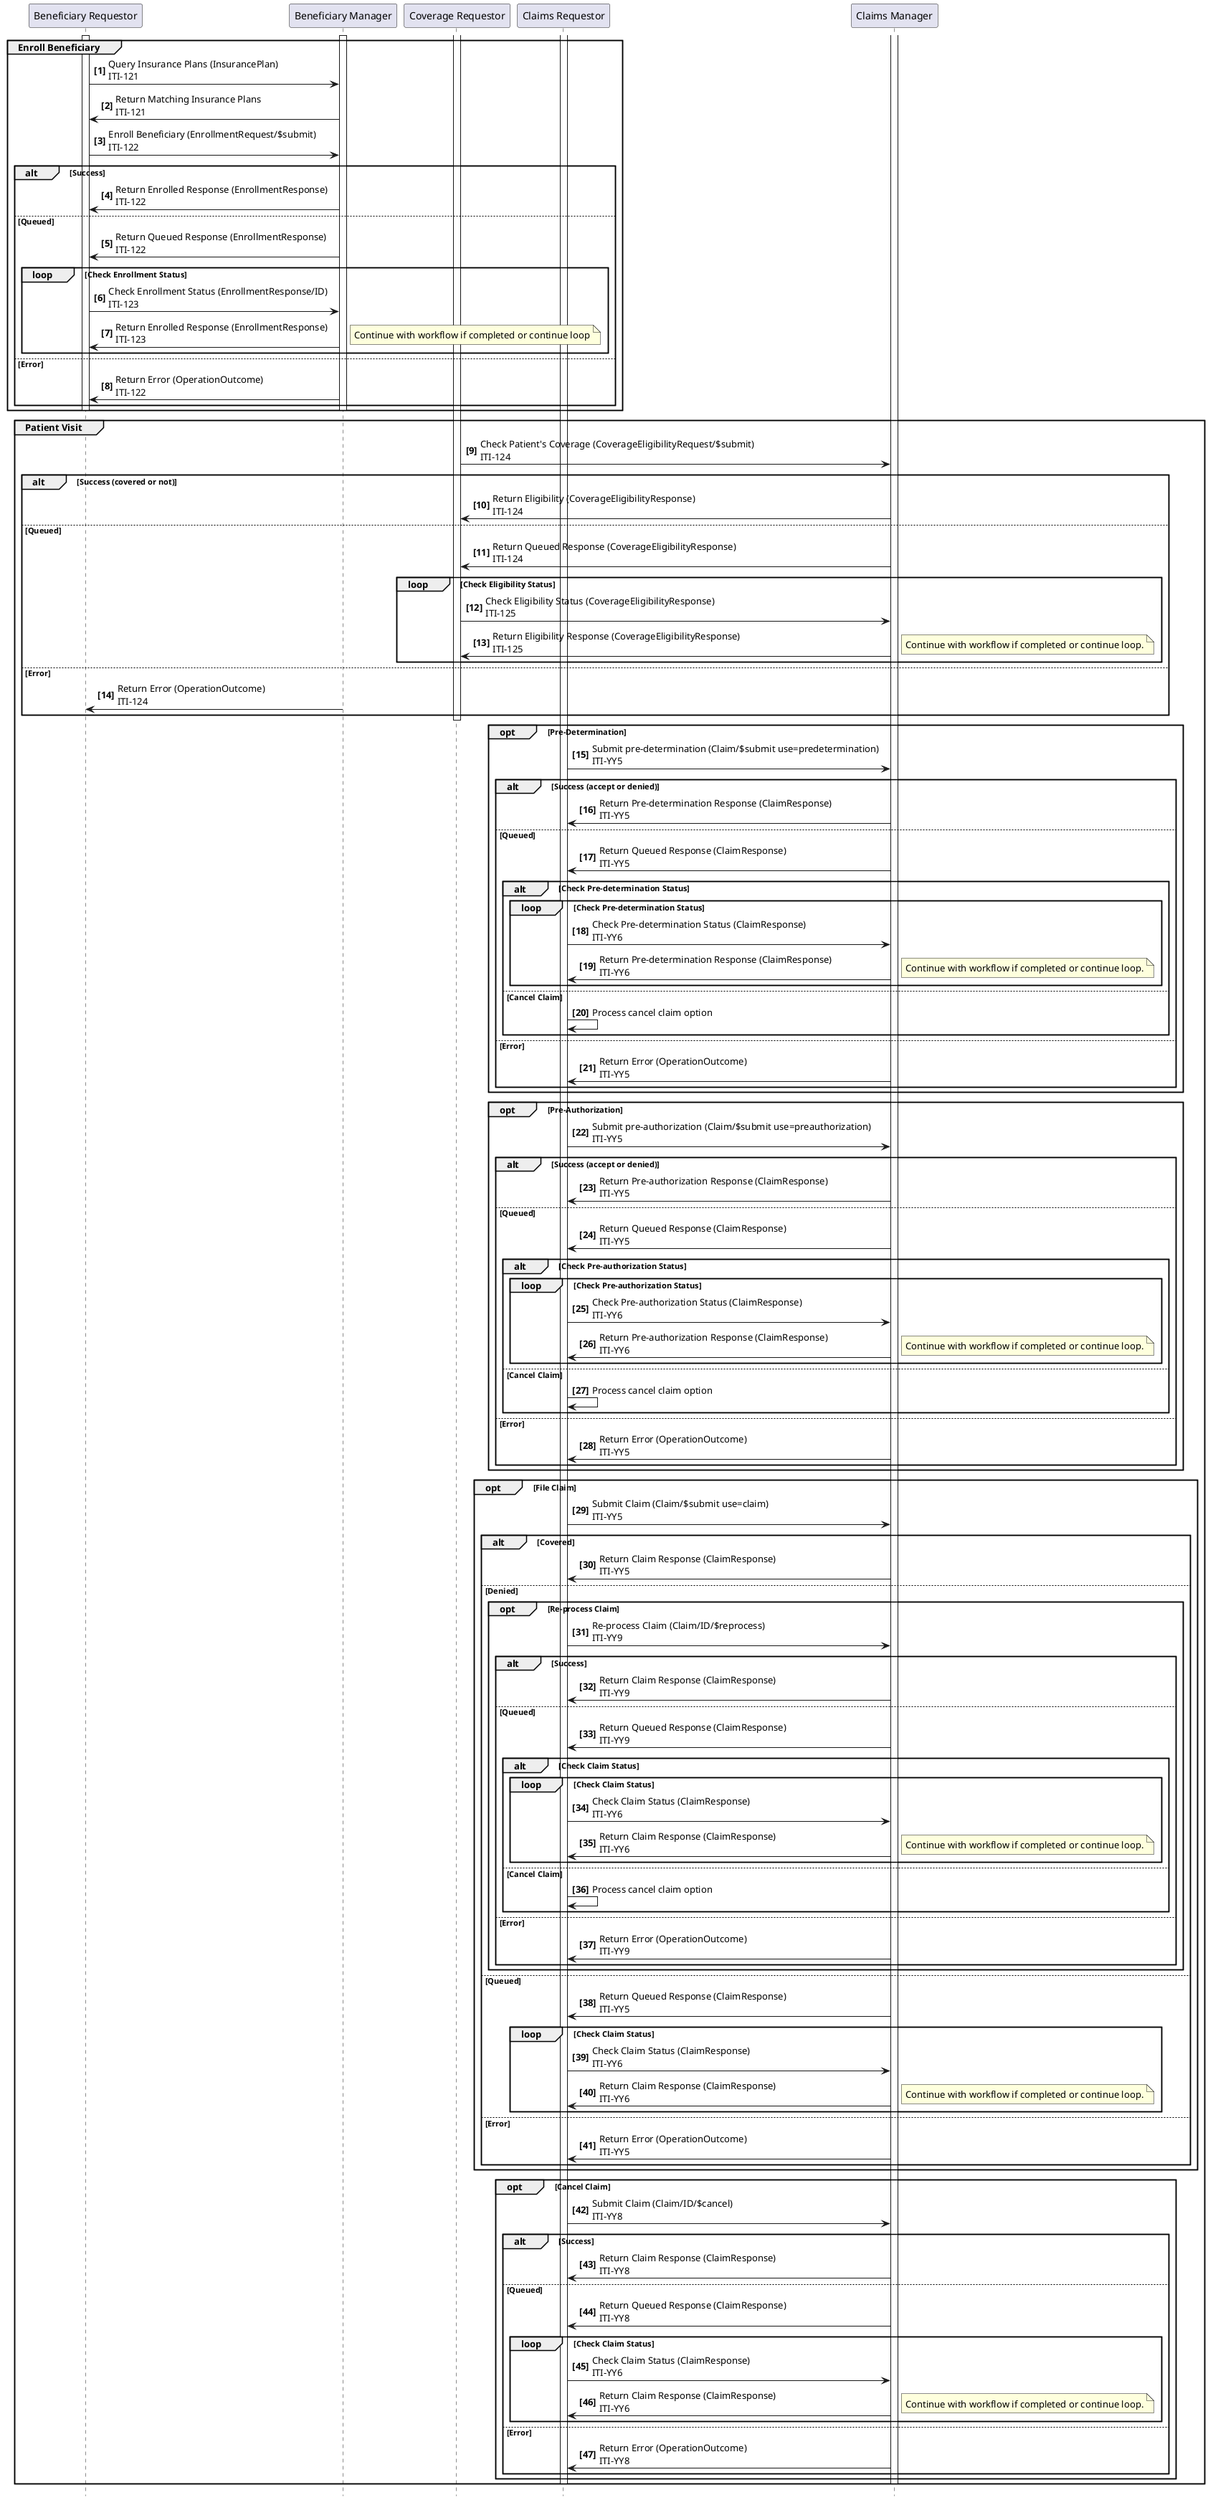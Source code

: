 @startuml
skinparam svgDimensionStyle false
hide footbox
autonumber "<b>[0]"

participant "Beneficiary Requestor" as BR 
participant "Beneficiary Manager" as BM 

participant "Coverage Requestor" as CV

participant "Claims Requestor" as CR 
participant "Claims Manager" as CM 


group Enroll Beneficiary
  activate BR
  activate BM
  BR->BM: Query Insurance Plans (InsurancePlan)\nITI-121
  BM->BR: Return Matching Insurance Plans\nITI-121
  BR->BM: Enroll Beneficiary (EnrollmentRequest/$submit)\nITI-122
  alt Success
    BM->BR: Return Enrolled Response (EnrollmentResponse)\nITI-122
  else Queued
    BM->BR: Return Queued Response (EnrollmentResponse)\nITI-122
    loop Check Enrollment Status 
      BR->BM: Check Enrollment Status (EnrollmentResponse/ID)\nITI-123
      BM->BR: Return Enrolled Response (EnrollmentResponse)\nITI-123
      note right: Continue with workflow if completed or continue loop
    end
  else Error
    BM->BR: Return Error (OperationOutcome)\nITI-122
  end
  deactivate BM
  deactivate BR
end

group Patient Visit
  activate CM
  activate CV
  CV->CM: Check Patient's Coverage (CoverageEligibilityRequest/$submit)\nITI-124
  alt Success (covered or not)
    CM->CV: Return Eligibility (CoverageEligibilityResponse)\nITI-124
  else Queued 
    CM->CV: Return Queued Response (CoverageEligibilityResponse)\nITI-124
    loop Check Eligibility Status
      CV->CM: Check Eligibility Status (CoverageEligibilityResponse)\nITI-125
      CM->CV: Return Eligibility Response (CoverageEligibilityResponse)\nITI-125
      note right: Continue with workflow if completed or continue loop.
    end
  else Error
    BM->BR: Return Error (OperationOutcome)\nITI-124
  end
  deactivate CV

  activate CR
  opt Pre-Determination 
    CR->CM: Submit pre-determination (Claim/$submit use=predetermination)\nITI-YY5
    alt Success (accept or denied)
      CM->CR: Return Pre-determination Response (ClaimResponse)\nITI-YY5
    else Queued 
      CM->CR: Return Queued Response (ClaimResponse)\nITI-YY5
      alt Check Pre-determination Status
        loop Check Pre-determination Status
          CR->CM: Check Pre-determination Status (ClaimResponse)\nITI-YY6
          CM->CR: Return Pre-determination Response (ClaimResponse)\nITI-YY6
          note right: Continue with workflow if completed or continue loop.
        end
      else Cancel Claim
        CR->CR: Process cancel claim option
      end
    else Error
      CM->CR: Return Error (OperationOutcome)\nITI-YY5
    end
  end

  opt Pre-Authorization
    CR->CM: Submit pre-authorization (Claim/$submit use=preauthorization)\nITI-YY5
    alt Success (accept or denied)
      CM->CR: Return Pre-authorization Response (ClaimResponse)\nITI-YY5
    else Queued 
      CM->CR: Return Queued Response (ClaimResponse)\nITI-YY5
      alt Check Pre-authorization Status
        loop Check Pre-authorization Status
          CR->CM: Check Pre-authorization Status (ClaimResponse)\nITI-YY6
          CM->CR: Return Pre-authorization Response (ClaimResponse)\nITI-YY6
          note right: Continue with workflow if completed or continue loop.
        end
      else Cancel Claim
        CR->CR: Process cancel claim option
      end
    else Error
      CM->CR: Return Error (OperationOutcome)\nITI-YY5
    end
  end

  opt File Claim
    CR->CM: Submit Claim (Claim/$submit use=claim)\nITI-YY5
    alt Covered
      CM->CR: Return Claim Response (ClaimResponse)\nITI-YY5
    else Denied
      opt Re-process Claim
        CR->CM: Re-process Claim (Claim/ID/$reprocess)\nITI-YY9
        alt Success
          CM->CR: Return Claim Response (ClaimResponse)\nITI-YY9
        else Queued 
          CM->CR: Return Queued Response (ClaimResponse)\nITI-YY9
          alt Check Claim Status
            loop Check Claim Status
              CR->CM: Check Claim Status (ClaimResponse)\nITI-YY6
              CM->CR: Return Claim Response (ClaimResponse)\nITI-YY6
              note right: Continue with workflow if completed or continue loop.
            end
          else Cancel Claim
            CR->CR: Process cancel claim option
          end
        else Error
          CM->CR: Return Error (OperationOutcome)\nITI-YY9
        end
      end
    else Queued 
      CM->CR: Return Queued Response (ClaimResponse)\nITI-YY5
      loop Check Claim Status
        CR->CM: Check Claim Status (ClaimResponse)\nITI-YY6
        CM->CR: Return Claim Response (ClaimResponse)\nITI-YY6
        note right: Continue with workflow if completed or continue loop.
      end
    else Error
      CM->CR: Return Error (OperationOutcome)\nITI-YY5
    end

  end

  opt Cancel Claim
    CR->CM: Submit Claim (Claim/ID/$cancel)\nITI-YY8
    alt Success
      CM->CR: Return Claim Response (ClaimResponse)\nITI-YY8
    else Queued 
      CM->CR: Return Queued Response (ClaimResponse)\nITI-YY8
      loop Check Claim Status
        CR->CM: Check Claim Status (ClaimResponse)\nITI-YY6
        CM->CR: Return Claim Response (ClaimResponse)\nITI-YY6
        note right: Continue with workflow if completed or continue loop.
      end
    else Error
      CM->CR: Return Error (OperationOutcome)\nITI-YY8
    end
  end

  deactivate CR
  deactivate CM

end

@enduml
